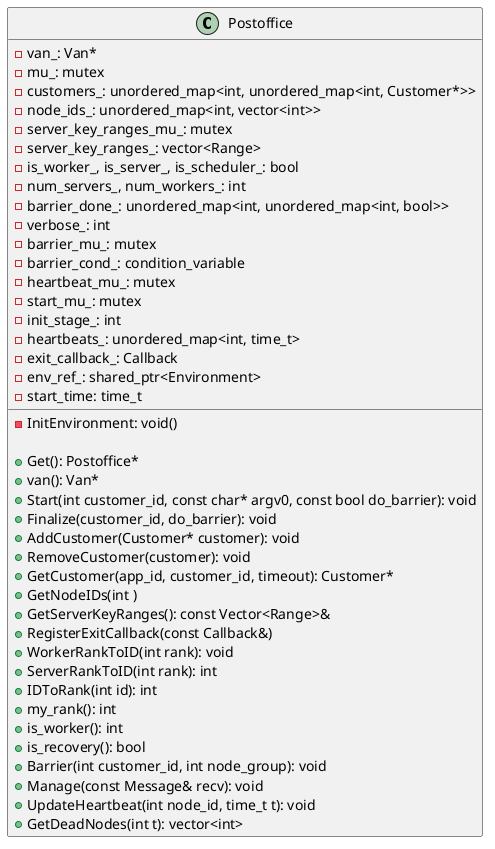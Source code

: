 @startuml

class Postoffice {
    - van_: Van*
    - mu_: mutex
    - customers_: unordered_map<int, unordered_map<int, Customer*>>
    - node_ids_: unordered_map<int, vector<int>>
    - server_key_ranges_mu_: mutex
    - server_key_ranges_: vector<Range>
    - is_worker_, is_server_, is_scheduler_: bool
    - num_servers_, num_workers_: int
    - barrier_done_: unordered_map<int, unordered_map<int, bool>>
    - verbose_: int
    - barrier_mu_: mutex
    - barrier_cond_: condition_variable
    - heartbeat_mu_: mutex
    - start_mu_: mutex
    - init_stage_: int
    - heartbeats_: unordered_map<int, time_t>
    - exit_callback_: Callback
    - env_ref_: shared_ptr<Environment>
    - start_time: time_t

    - InitEnvironment: void()

    + Get(): Postoffice*
    + van(): Van*
    + Start(int customer_id, const char* argv0, const bool do_barrier): void
    + Finalize(customer_id, do_barrier): void
    + AddCustomer(Customer* customer): void
    + RemoveCustomer(customer): void
    + GetCustomer(app_id, customer_id, timeout): Customer*
    + GetNodeIDs(int )
    + GetServerKeyRanges(): const Vector<Range>&
    + RegisterExitCallback(const Callback&)
    + WorkerRankToID(int rank): void
    + ServerRankToID(int rank): int
    + IDToRank(int id): int
    + my_rank(): int
    + is_worker(): int
    + is_recovery(): bool
    + Barrier(int customer_id, int node_group): void
    + Manage(const Message& recv): void
    + UpdateHeartbeat(int node_id, time_t t): void
    + GetDeadNodes(int t): vector<int>
}

@enduml